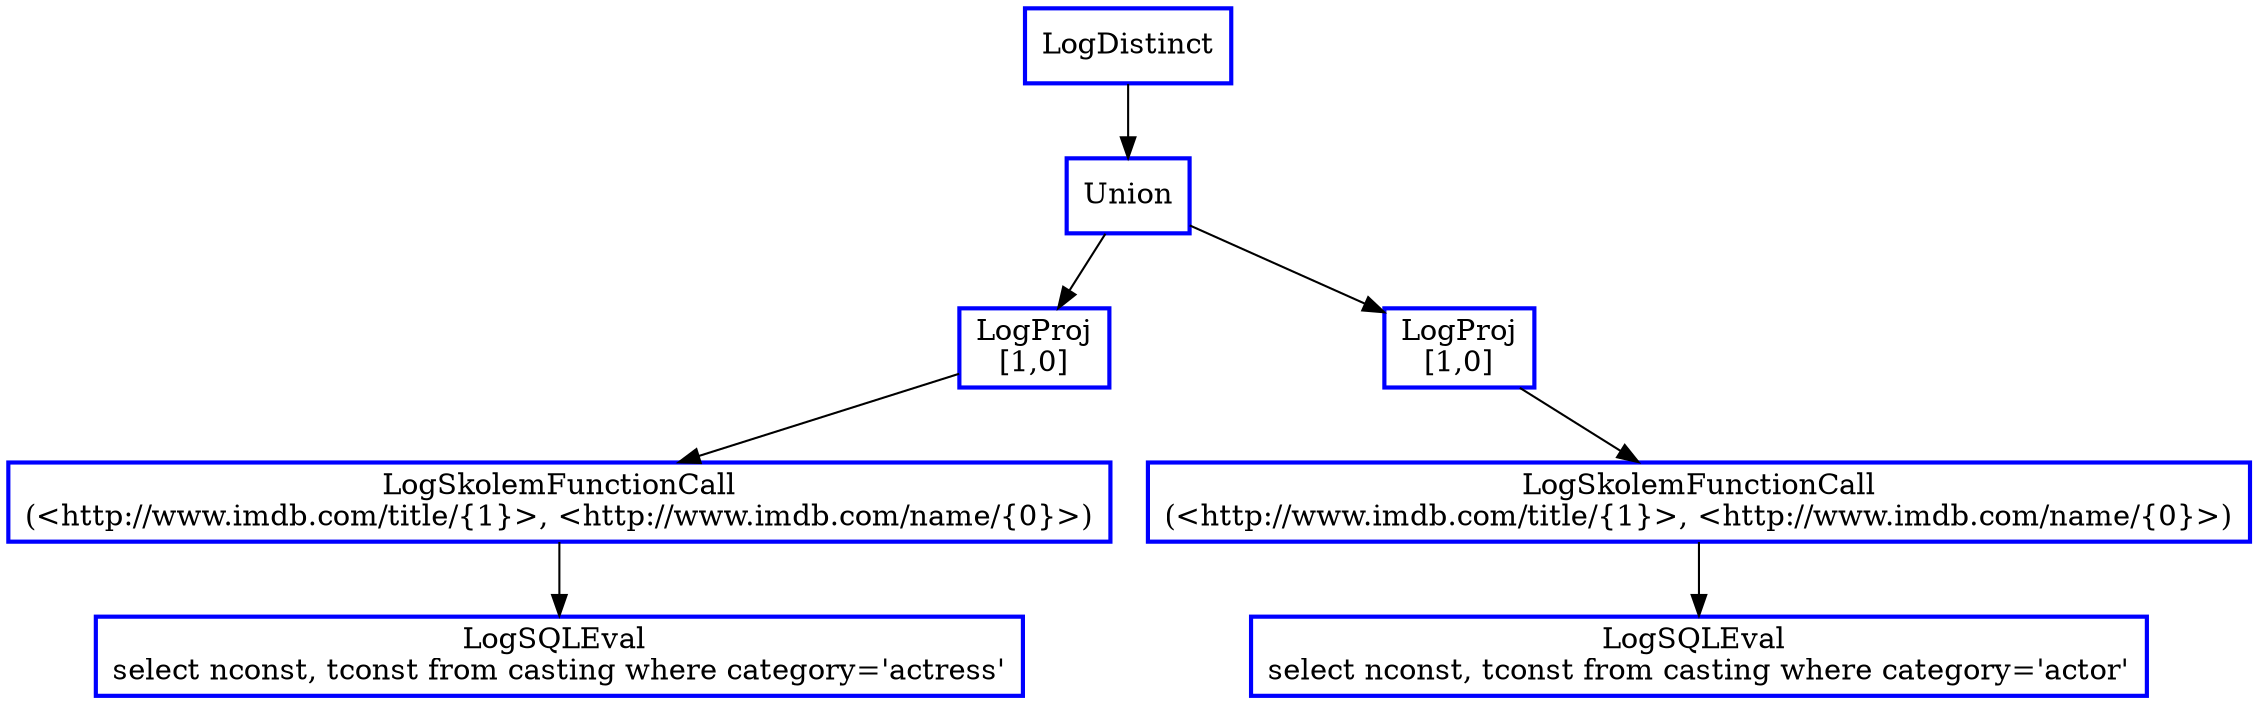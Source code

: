 digraph  g{
node [shape=rectangle, color=black, fontcolor=black, style=bold]
0 [label="LogDistinct" , color = blue] ; 
1 [label="Union", color = blue] ; 
0 -> 1 ; 
2 [label="LogProj
[1,0]" , color = blue] ; 
1 -> 2 ; 
3 [label="LogSkolemFunctionCall
(<http://www.imdb.com/title/{1}>, <http://www.imdb.com/name/{0}>)" , color = blue] ; 
2 -> 3 ; 
4 [label="LogSQLEval 
select nconst, tconst from casting where category='actress'", color = blue] ; 
3 -> 4 ; 
6 [label="LogProj
[1,0]" , color = blue] ; 
1 -> 6 ; 
7 [label="LogSkolemFunctionCall
(<http://www.imdb.com/title/{1}>, <http://www.imdb.com/name/{0}>)" , color = blue] ; 
6 -> 7 ; 
8 [label="LogSQLEval 
select nconst, tconst from casting where category='actor'", color = blue] ; 
7 -> 8 ; 
}

